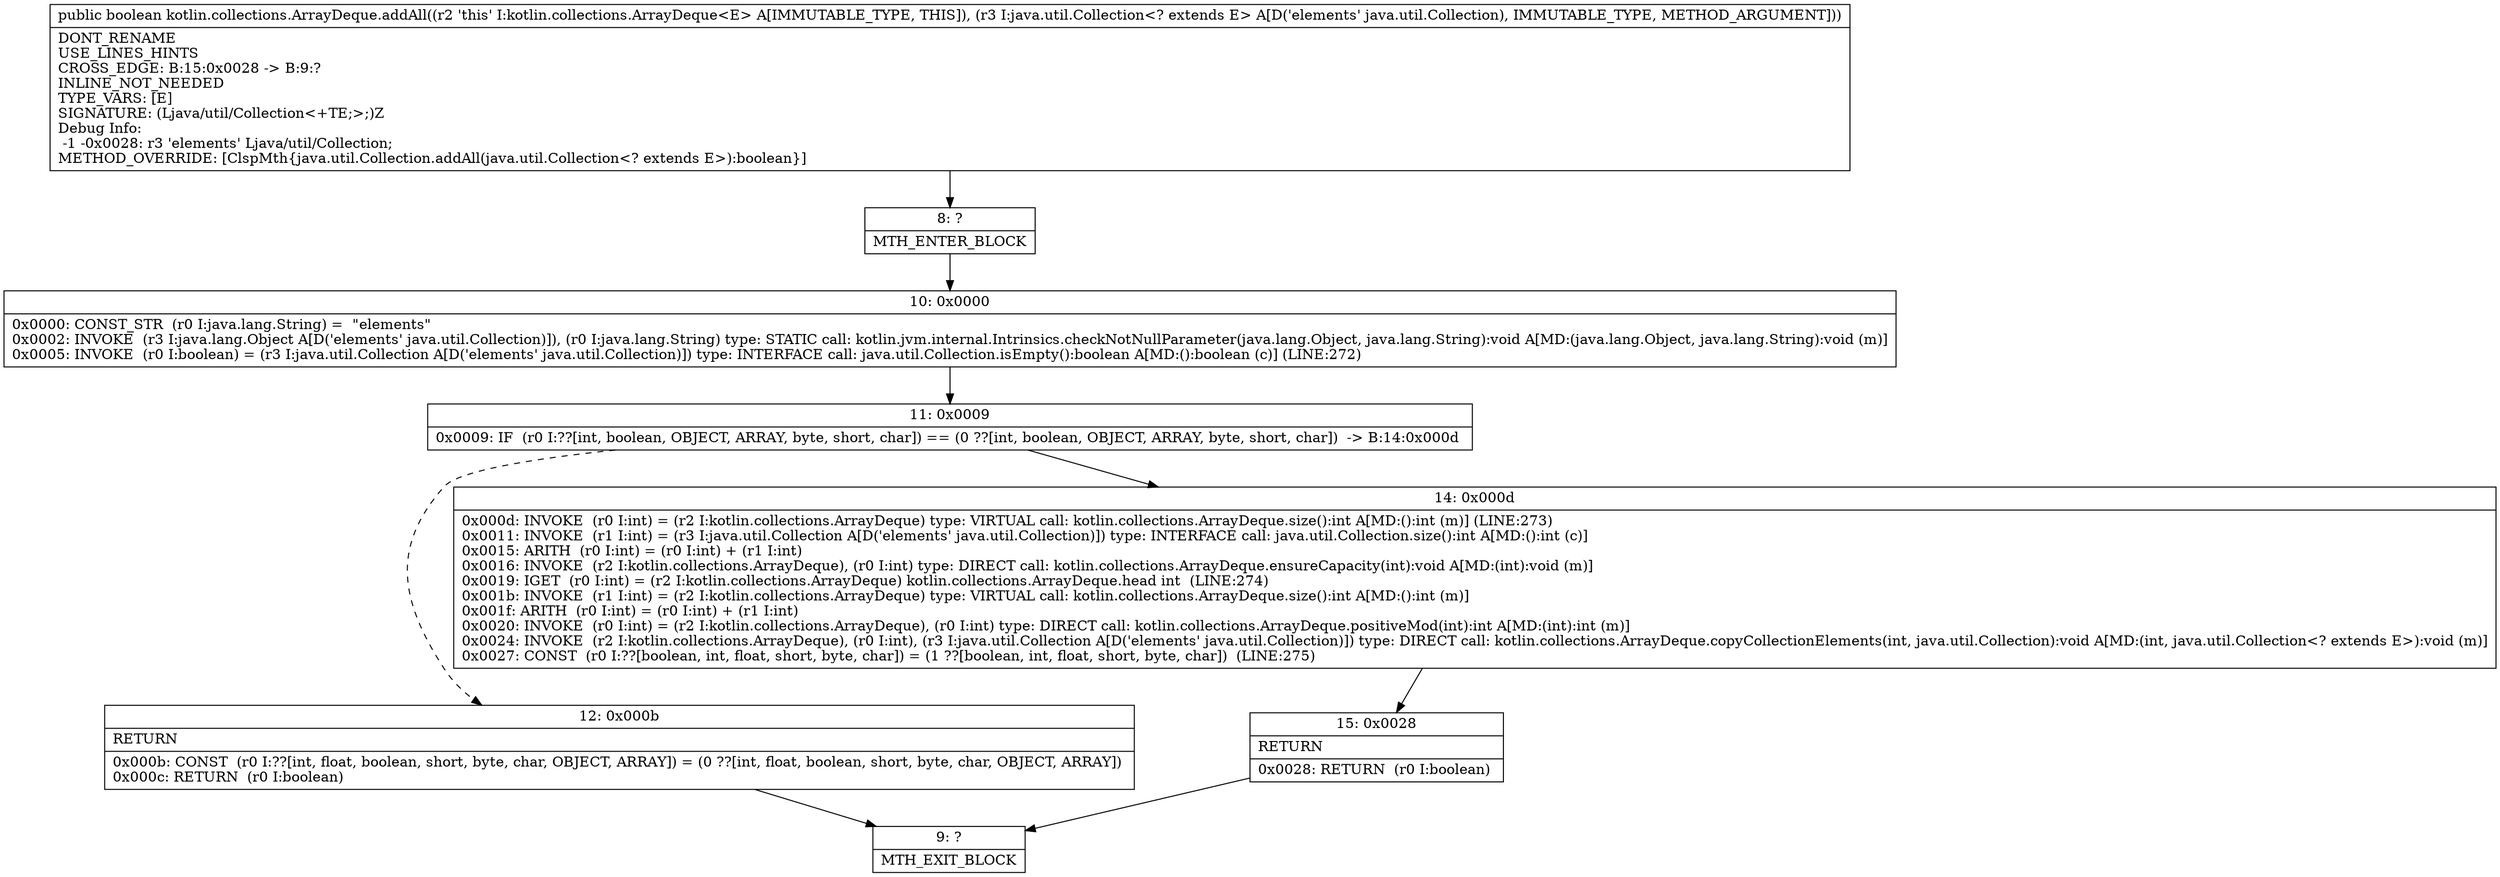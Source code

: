 digraph "CFG forkotlin.collections.ArrayDeque.addAll(Ljava\/util\/Collection;)Z" {
Node_8 [shape=record,label="{8\:\ ?|MTH_ENTER_BLOCK\l}"];
Node_10 [shape=record,label="{10\:\ 0x0000|0x0000: CONST_STR  (r0 I:java.lang.String) =  \"elements\" \l0x0002: INVOKE  (r3 I:java.lang.Object A[D('elements' java.util.Collection)]), (r0 I:java.lang.String) type: STATIC call: kotlin.jvm.internal.Intrinsics.checkNotNullParameter(java.lang.Object, java.lang.String):void A[MD:(java.lang.Object, java.lang.String):void (m)]\l0x0005: INVOKE  (r0 I:boolean) = (r3 I:java.util.Collection A[D('elements' java.util.Collection)]) type: INTERFACE call: java.util.Collection.isEmpty():boolean A[MD:():boolean (c)] (LINE:272)\l}"];
Node_11 [shape=record,label="{11\:\ 0x0009|0x0009: IF  (r0 I:??[int, boolean, OBJECT, ARRAY, byte, short, char]) == (0 ??[int, boolean, OBJECT, ARRAY, byte, short, char])  \-\> B:14:0x000d \l}"];
Node_12 [shape=record,label="{12\:\ 0x000b|RETURN\l|0x000b: CONST  (r0 I:??[int, float, boolean, short, byte, char, OBJECT, ARRAY]) = (0 ??[int, float, boolean, short, byte, char, OBJECT, ARRAY]) \l0x000c: RETURN  (r0 I:boolean) \l}"];
Node_9 [shape=record,label="{9\:\ ?|MTH_EXIT_BLOCK\l}"];
Node_14 [shape=record,label="{14\:\ 0x000d|0x000d: INVOKE  (r0 I:int) = (r2 I:kotlin.collections.ArrayDeque) type: VIRTUAL call: kotlin.collections.ArrayDeque.size():int A[MD:():int (m)] (LINE:273)\l0x0011: INVOKE  (r1 I:int) = (r3 I:java.util.Collection A[D('elements' java.util.Collection)]) type: INTERFACE call: java.util.Collection.size():int A[MD:():int (c)]\l0x0015: ARITH  (r0 I:int) = (r0 I:int) + (r1 I:int) \l0x0016: INVOKE  (r2 I:kotlin.collections.ArrayDeque), (r0 I:int) type: DIRECT call: kotlin.collections.ArrayDeque.ensureCapacity(int):void A[MD:(int):void (m)]\l0x0019: IGET  (r0 I:int) = (r2 I:kotlin.collections.ArrayDeque) kotlin.collections.ArrayDeque.head int  (LINE:274)\l0x001b: INVOKE  (r1 I:int) = (r2 I:kotlin.collections.ArrayDeque) type: VIRTUAL call: kotlin.collections.ArrayDeque.size():int A[MD:():int (m)]\l0x001f: ARITH  (r0 I:int) = (r0 I:int) + (r1 I:int) \l0x0020: INVOKE  (r0 I:int) = (r2 I:kotlin.collections.ArrayDeque), (r0 I:int) type: DIRECT call: kotlin.collections.ArrayDeque.positiveMod(int):int A[MD:(int):int (m)]\l0x0024: INVOKE  (r2 I:kotlin.collections.ArrayDeque), (r0 I:int), (r3 I:java.util.Collection A[D('elements' java.util.Collection)]) type: DIRECT call: kotlin.collections.ArrayDeque.copyCollectionElements(int, java.util.Collection):void A[MD:(int, java.util.Collection\<? extends E\>):void (m)]\l0x0027: CONST  (r0 I:??[boolean, int, float, short, byte, char]) = (1 ??[boolean, int, float, short, byte, char])  (LINE:275)\l}"];
Node_15 [shape=record,label="{15\:\ 0x0028|RETURN\l|0x0028: RETURN  (r0 I:boolean) \l}"];
MethodNode[shape=record,label="{public boolean kotlin.collections.ArrayDeque.addAll((r2 'this' I:kotlin.collections.ArrayDeque\<E\> A[IMMUTABLE_TYPE, THIS]), (r3 I:java.util.Collection\<? extends E\> A[D('elements' java.util.Collection), IMMUTABLE_TYPE, METHOD_ARGUMENT]))  | DONT_RENAME\lUSE_LINES_HINTS\lCROSS_EDGE: B:15:0x0028 \-\> B:9:?\lINLINE_NOT_NEEDED\lTYPE_VARS: [E]\lSIGNATURE: (Ljava\/util\/Collection\<+TE;\>;)Z\lDebug Info:\l  \-1 \-0x0028: r3 'elements' Ljava\/util\/Collection;\lMETHOD_OVERRIDE: [ClspMth\{java.util.Collection.addAll(java.util.Collection\<? extends E\>):boolean\}]\l}"];
MethodNode -> Node_8;Node_8 -> Node_10;
Node_10 -> Node_11;
Node_11 -> Node_12[style=dashed];
Node_11 -> Node_14;
Node_12 -> Node_9;
Node_14 -> Node_15;
Node_15 -> Node_9;
}

